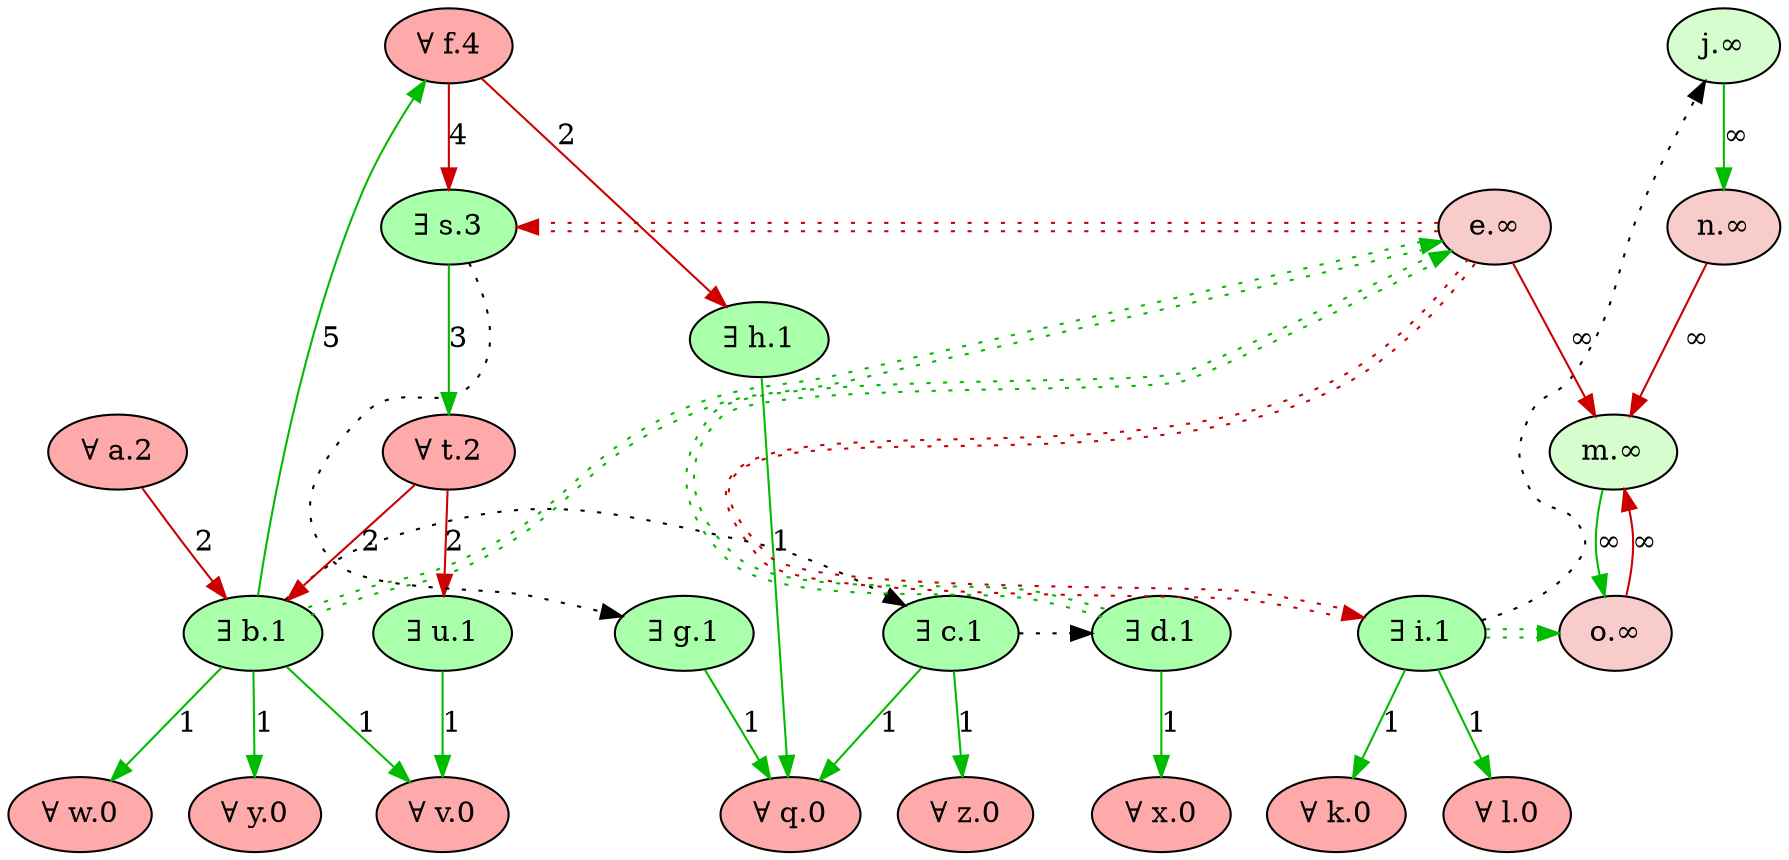 digraph {
    // Node defaults can be set here if needed
    "v" [style="filled", fillcolor="#FFAAAA", label="∀ v.0"]
    "z" [style="filled", fillcolor="#FFAAAA", label="∀ z.0"]
    "y" [style="filled", fillcolor="#FFAAAA", label="∀ y.0"]
    "x" [style="filled", fillcolor="#FFAAAA", label="∀ x.0"]
    "w" [style="filled", fillcolor="#FFAAAA", label="∀ w.0"]
    "q" [style="filled", fillcolor="#FFAAAA", label="∀ q.0"]
    "l" [style="filled", fillcolor="#FFAAAA", label="∀ l.0"]
    "k" [style="filled", fillcolor="#FFAAAA", label="∀ k.0"]
    "u" [style="filled", fillcolor="#AAFFAA", label="∃ u.1"]
    "b" [style="filled", fillcolor="#AAFFAA", label="∃ b.1"]
    "c" [style="filled", fillcolor="#AAFFAA", label="∃ c.1"]
    "d" [style="filled", fillcolor="#AAFFAA", label="∃ d.1"]
    "i" [style="filled", fillcolor="#AAFFAA", label="∃ i.1"]
    "g" [style="filled", fillcolor="#AAFFAA", label="∃ g.1"]
    "h" [style="filled", fillcolor="#AAFFAA", label="∃ h.1"]
    "a" [style="filled", fillcolor="#FFAAAA", label="∀ a.2"]
    "t" [style="filled", fillcolor="#FFAAAA", label="∀ t.2"]
    "s" [style="filled", fillcolor="#AAFFAA", label="∃ s.3"]
    "f" [style="filled", fillcolor="#FFAAAA", label="∀ f.4"]
    "j" [style="filled", fillcolor="#d5fdce", label="j.∞"]
    "e" [style="filled", fillcolor="#f7cccb", label="e.∞"]
    "o" [style="filled", fillcolor="#f7cccb", label="o.∞"]
    "n" [style="filled", fillcolor="#f7cccb", label="n.∞"]
    "m" [style="filled", fillcolor="#d5fdce", label="m.∞"]
    "a" -> "b" [color="#CC0000" style="solid" dir="forward" label="2" ]
    "t" -> "b" [color="#CC0000" style="solid" dir="forward" label="2" ]
    "b" -> "c" [color="black" style="dotted" dir="forward" label="" constraint=false]
    "c" -> "d" [color="black" style="dotted" dir="forward" label="" constraint=false]
    "b" -> "e" [color="#00BB00:invis:#00BB00" style="dotted" dir="forward" label="" constraint=false]
    "d" -> "e" [color="#00BB00:invis:#00BB00" style="dotted" dir="forward" label="" constraint=false]
    "b" -> "f" [color="#00BB00" style="solid" dir="forward" label="5" ]
    "s" -> "g" [color="black" style="dotted" dir="forward" label="" constraint=false]
    "f" -> "h" [color="#CC0000" style="solid" dir="forward" label="2" ]
    "e" -> "i" [color="#CC0000:invis:#CC0000" style="dotted" dir="forward" label="" constraint=false]
    "i" -> "j" [color="black" style="dotted" dir="forward" label="" constraint=false]
    "i" -> "k" [color="#00BB00" style="solid" dir="forward" label="1" ]
    "i" -> "l" [color="#00BB00" style="solid" dir="forward" label="1" ]
    "e" -> "m" [color="#CC0000" style="solid" dir="forward" label="∞" ]
    "o" -> "m" [color="#CC0000" style="solid" dir="forward" label="∞" ]
    "n" -> "m" [color="#CC0000" style="solid" dir="forward" label="∞" ]
    "j" -> "n" [color="#00BB00" style="solid" dir="forward" label="∞" ]
    "i" -> "o" [color="#00BB00:invis:#00BB00" style="dotted" dir="forward" label="" constraint=false]
    "m" -> "o" [color="#00BB00" style="solid" dir="forward" label="∞" ]
    "g" -> "q" [color="#00BB00" style="solid" dir="forward" label="1" ]
    "h" -> "q" [color="#00BB00" style="solid" dir="forward" label="1" ]
    "c" -> "q" [color="#00BB00" style="solid" dir="forward" label="1" ]
    "e" -> "s" [color="#CC0000:invis:#CC0000" style="dotted" dir="forward" label="" constraint=false]
    "f" -> "s" [color="#CC0000" style="solid" dir="forward" label="4" ]
    "s" -> "t" [color="#00BB00" style="solid" dir="forward" label="3" ]
    "t" -> "u" [color="#CC0000" style="solid" dir="forward" label="2" ]
    "b" -> "v" [color="#00BB00" style="solid" dir="forward" label="1" ]
    "u" -> "v" [color="#00BB00" style="solid" dir="forward" label="1" ]
    "b" -> "w" [color="#00BB00" style="solid" dir="forward" label="1" ]
    "d" -> "x" [color="#00BB00" style="solid" dir="forward" label="1" ]
    "b" -> "y" [color="#00BB00" style="solid" dir="forward" label="1" ]
    "c" -> "z" [color="#00BB00" style="solid" dir="forward" label="1" ]
    {rank = max v z y x w q l k}
    {rank = min f}
}